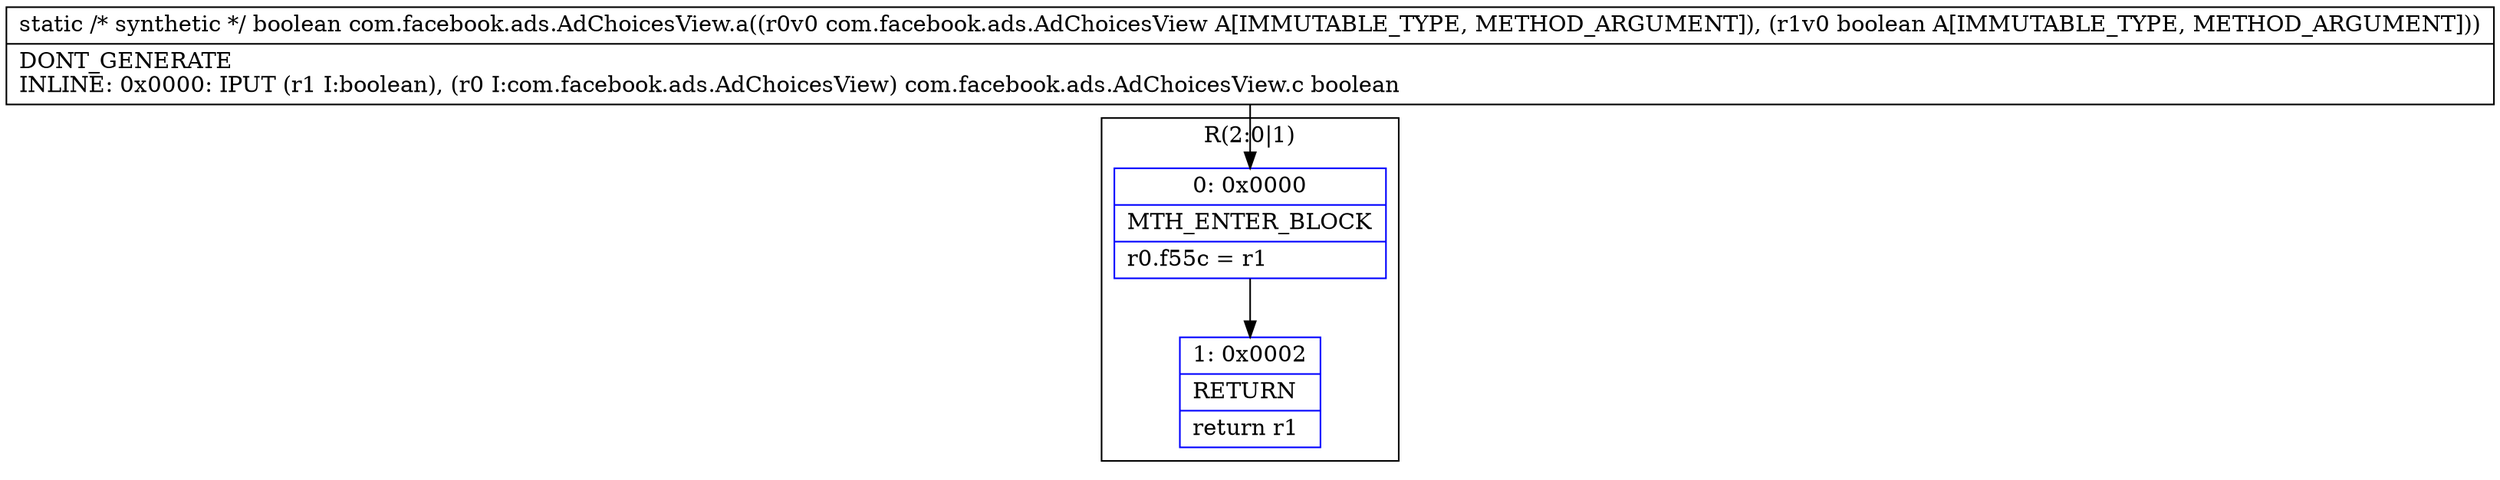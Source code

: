digraph "CFG forcom.facebook.ads.AdChoicesView.a(Lcom\/facebook\/ads\/AdChoicesView;Z)Z" {
subgraph cluster_Region_302186943 {
label = "R(2:0|1)";
node [shape=record,color=blue];
Node_0 [shape=record,label="{0\:\ 0x0000|MTH_ENTER_BLOCK\l|r0.f55c = r1\l}"];
Node_1 [shape=record,label="{1\:\ 0x0002|RETURN\l|return r1\l}"];
}
MethodNode[shape=record,label="{static \/* synthetic *\/ boolean com.facebook.ads.AdChoicesView.a((r0v0 com.facebook.ads.AdChoicesView A[IMMUTABLE_TYPE, METHOD_ARGUMENT]), (r1v0 boolean A[IMMUTABLE_TYPE, METHOD_ARGUMENT]))  | DONT_GENERATE\lINLINE: 0x0000: IPUT  (r1 I:boolean), (r0 I:com.facebook.ads.AdChoicesView) com.facebook.ads.AdChoicesView.c boolean\l}"];
MethodNode -> Node_0;
Node_0 -> Node_1;
}


